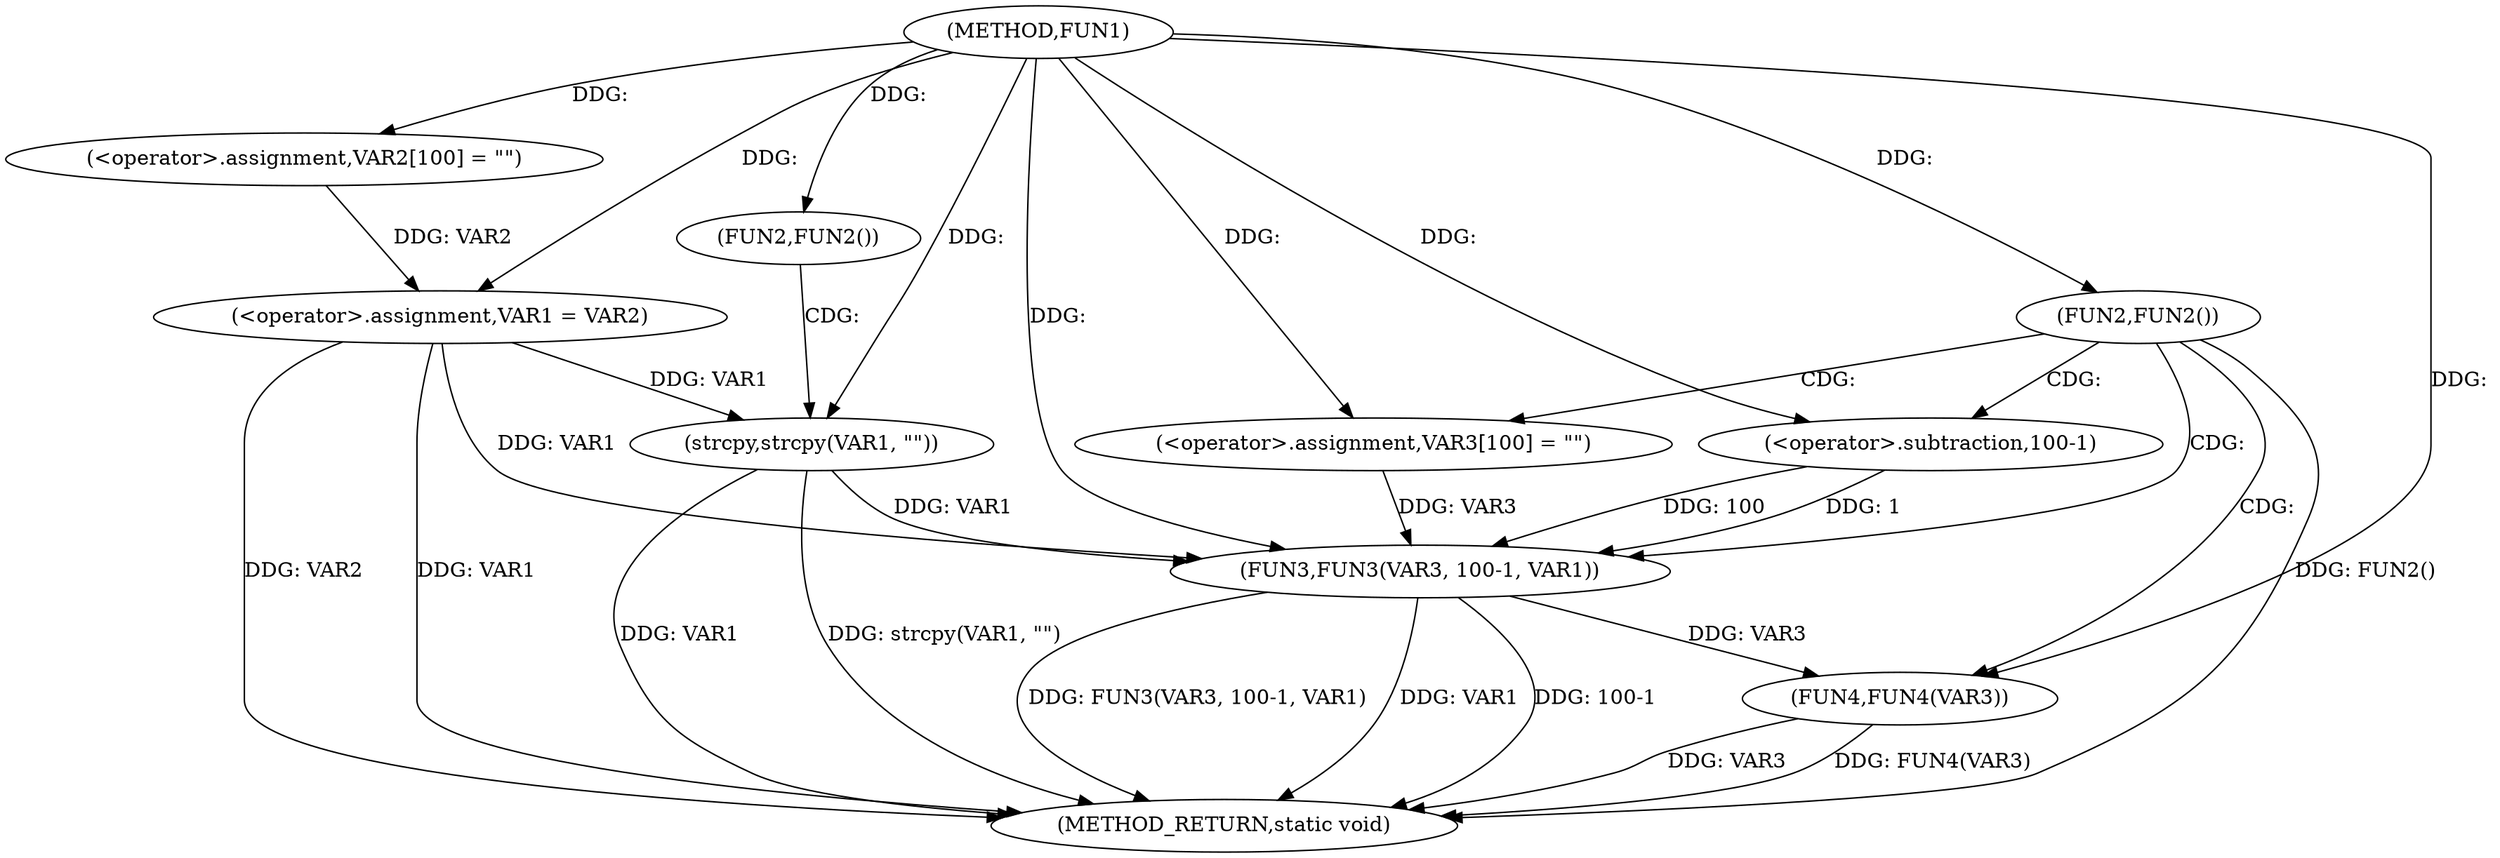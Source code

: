 digraph FUN1 {  
"1000100" [label = "(METHOD,FUN1)" ]
"1000132" [label = "(METHOD_RETURN,static void)" ]
"1000104" [label = "(<operator>.assignment,VAR2[100] = \"\")" ]
"1000107" [label = "(<operator>.assignment,VAR1 = VAR2)" ]
"1000111" [label = "(FUN2,FUN2())" ]
"1000113" [label = "(strcpy,strcpy(VAR1, \"\"))" ]
"1000117" [label = "(FUN2,FUN2())" ]
"1000121" [label = "(<operator>.assignment,VAR3[100] = \"\")" ]
"1000124" [label = "(FUN3,FUN3(VAR3, 100-1, VAR1))" ]
"1000126" [label = "(<operator>.subtraction,100-1)" ]
"1000130" [label = "(FUN4,FUN4(VAR3))" ]
  "1000117" -> "1000132"  [ label = "DDG: FUN2()"] 
  "1000107" -> "1000132"  [ label = "DDG: VAR1"] 
  "1000113" -> "1000132"  [ label = "DDG: VAR1"] 
  "1000124" -> "1000132"  [ label = "DDG: VAR1"] 
  "1000113" -> "1000132"  [ label = "DDG: strcpy(VAR1, \"\")"] 
  "1000107" -> "1000132"  [ label = "DDG: VAR2"] 
  "1000130" -> "1000132"  [ label = "DDG: FUN4(VAR3)"] 
  "1000124" -> "1000132"  [ label = "DDG: 100-1"] 
  "1000130" -> "1000132"  [ label = "DDG: VAR3"] 
  "1000124" -> "1000132"  [ label = "DDG: FUN3(VAR3, 100-1, VAR1)"] 
  "1000100" -> "1000104"  [ label = "DDG: "] 
  "1000104" -> "1000107"  [ label = "DDG: VAR2"] 
  "1000100" -> "1000107"  [ label = "DDG: "] 
  "1000100" -> "1000111"  [ label = "DDG: "] 
  "1000107" -> "1000113"  [ label = "DDG: VAR1"] 
  "1000100" -> "1000113"  [ label = "DDG: "] 
  "1000100" -> "1000117"  [ label = "DDG: "] 
  "1000100" -> "1000121"  [ label = "DDG: "] 
  "1000121" -> "1000124"  [ label = "DDG: VAR3"] 
  "1000100" -> "1000124"  [ label = "DDG: "] 
  "1000126" -> "1000124"  [ label = "DDG: 100"] 
  "1000126" -> "1000124"  [ label = "DDG: 1"] 
  "1000100" -> "1000126"  [ label = "DDG: "] 
  "1000107" -> "1000124"  [ label = "DDG: VAR1"] 
  "1000113" -> "1000124"  [ label = "DDG: VAR1"] 
  "1000124" -> "1000130"  [ label = "DDG: VAR3"] 
  "1000100" -> "1000130"  [ label = "DDG: "] 
  "1000111" -> "1000113"  [ label = "CDG: "] 
  "1000117" -> "1000121"  [ label = "CDG: "] 
  "1000117" -> "1000124"  [ label = "CDG: "] 
  "1000117" -> "1000130"  [ label = "CDG: "] 
  "1000117" -> "1000126"  [ label = "CDG: "] 
}
